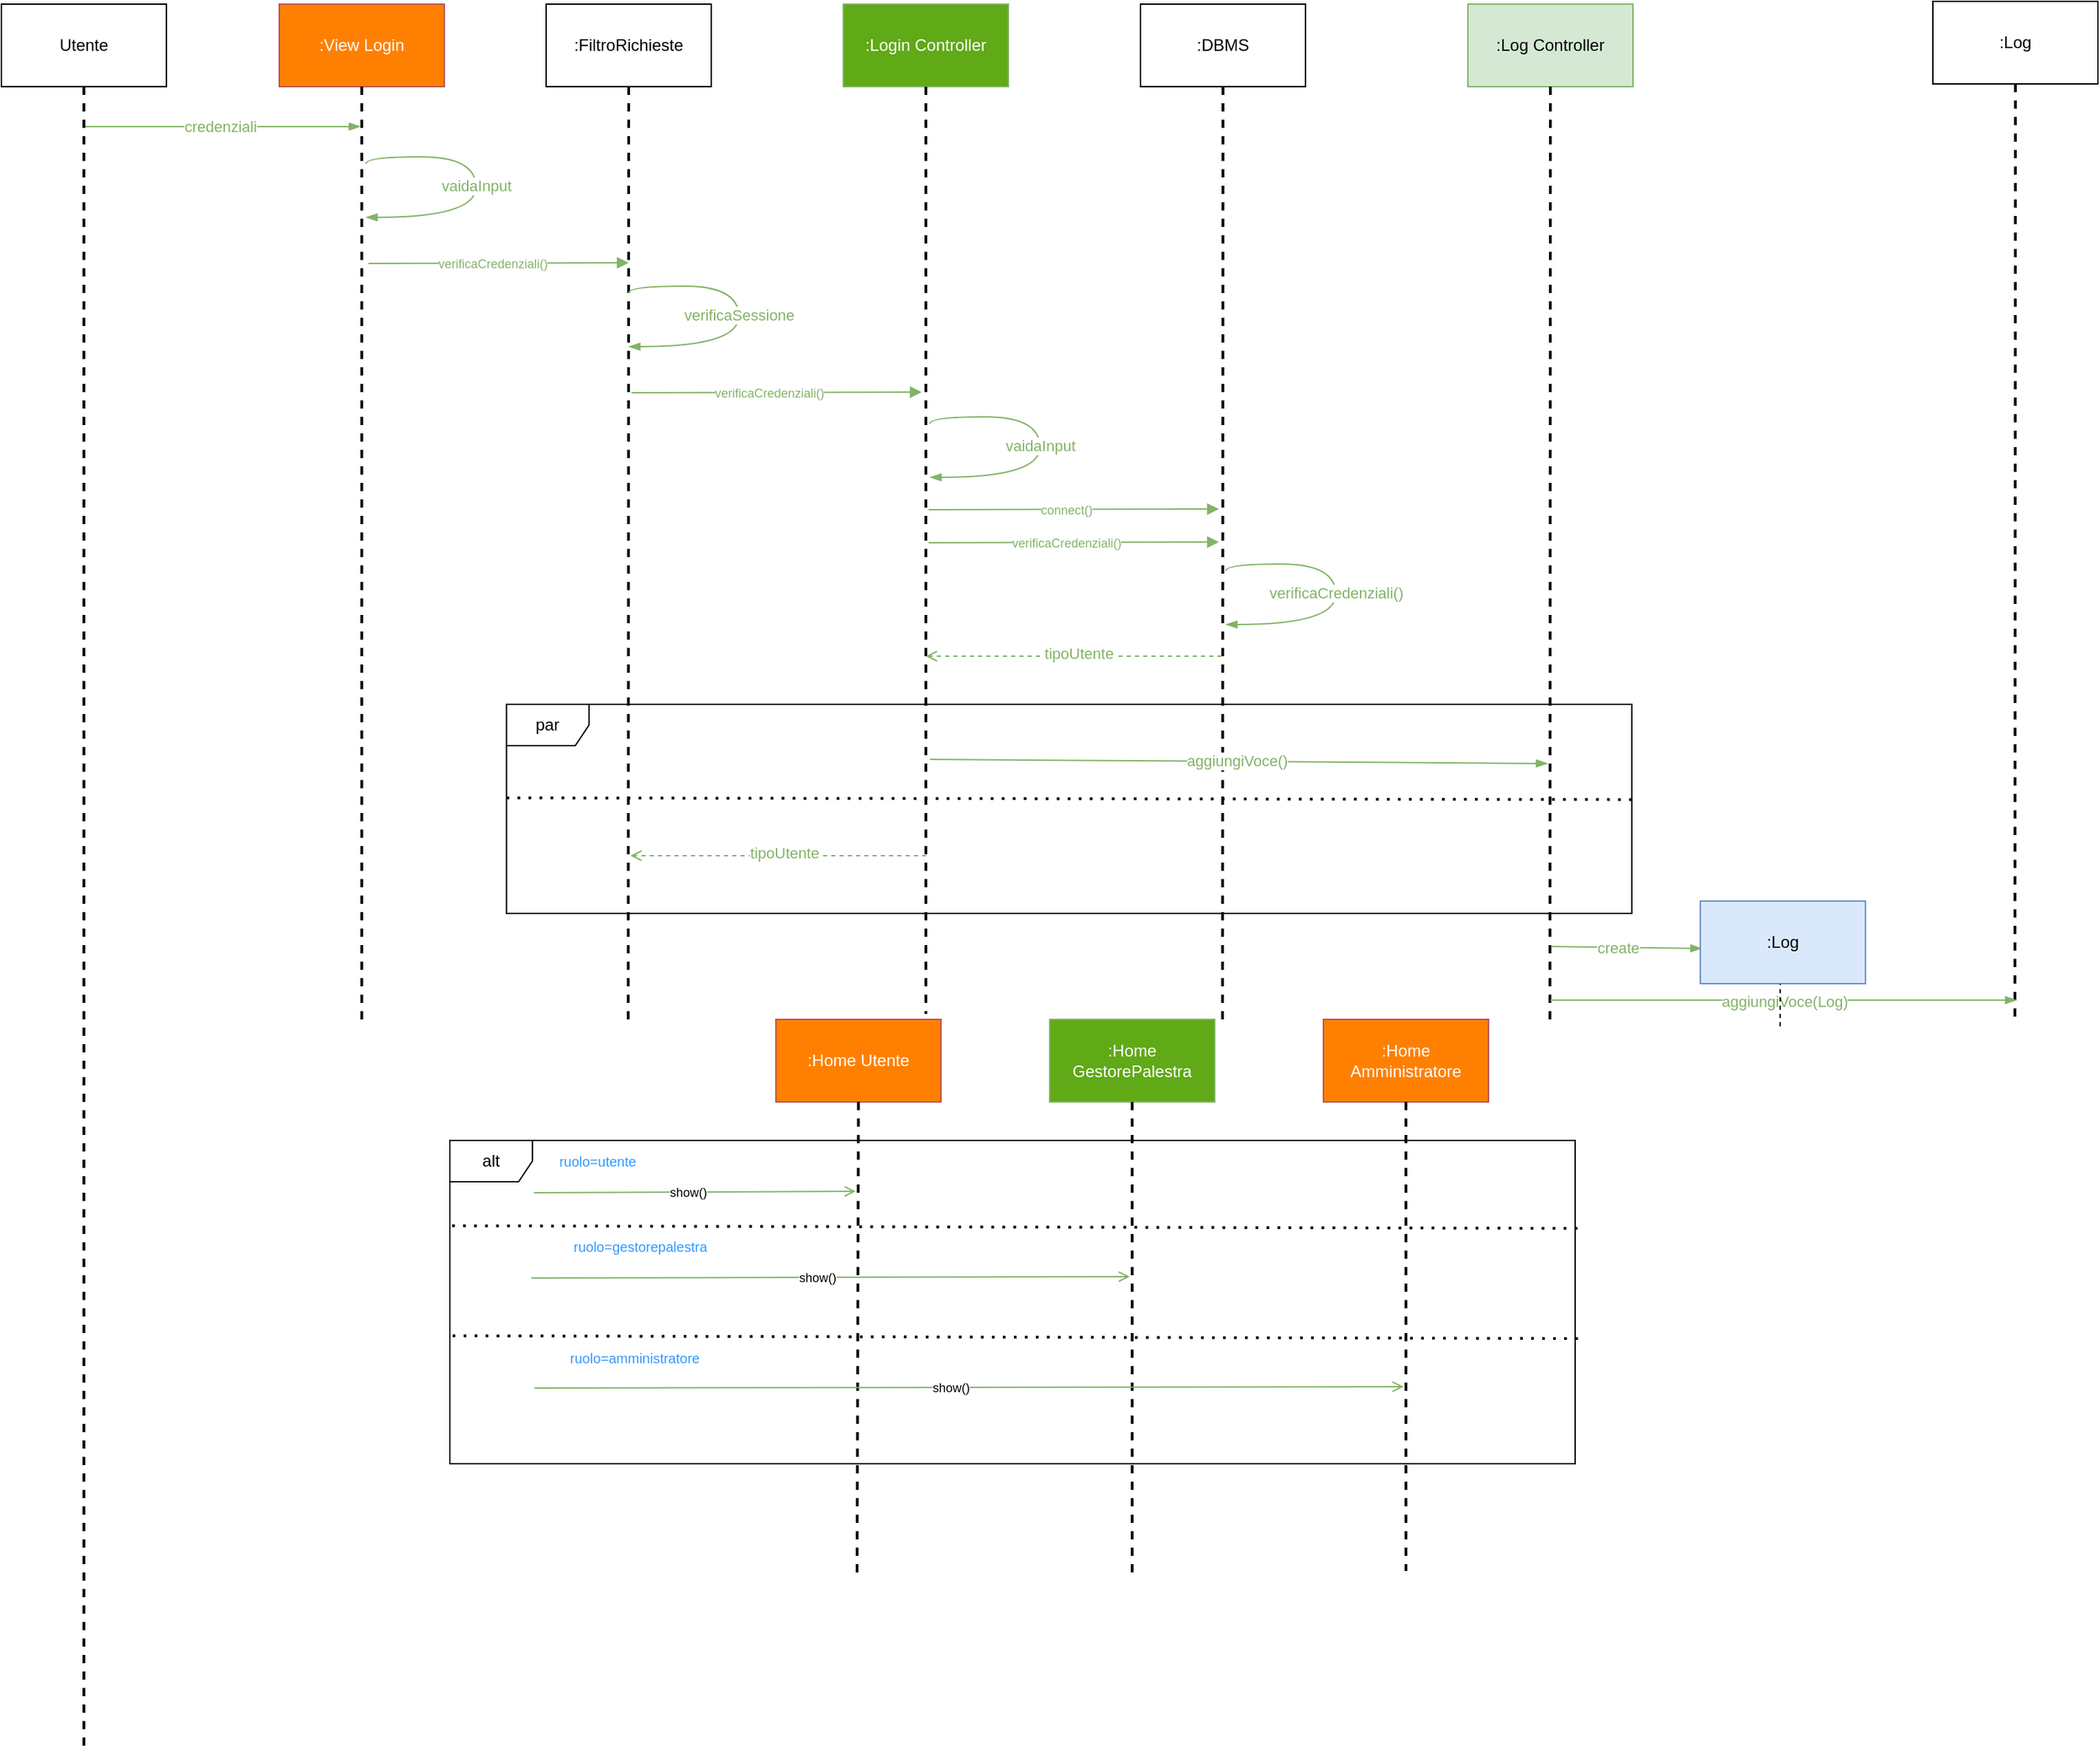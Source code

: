 <mxfile version="24.5.4" type="github">
  <diagram name="Page-1" id="EPxynx0UfB42RSRP4SbU">
    <mxGraphModel dx="2085" dy="981" grid="0" gridSize="10" guides="1" tooltips="1" connect="1" arrows="1" fold="1" page="0" pageScale="1" pageWidth="850" pageHeight="1100" math="0" shadow="0">
      <root>
        <mxCell id="0" />
        <mxCell id="1" parent="0" />
        <mxCell id="0pTQHXL1jcQkz84mhPLr-1" value="&lt;font color=&quot;#ffffff&quot;&gt;:View Login&lt;/font&gt;" style="rounded=0;whiteSpace=wrap;html=1;fillColor=#FF8000;strokeColor=#b85450;" parent="1" vertex="1">
          <mxGeometry x="40" y="40" width="120" height="60" as="geometry" />
        </mxCell>
        <mxCell id="0pTQHXL1jcQkz84mhPLr-2" value="&lt;font color=&quot;#ffffff&quot;&gt;:Login Controller&lt;/font&gt;" style="rounded=0;whiteSpace=wrap;html=1;fillColor=#60A917;strokeColor=#82b366;" parent="1" vertex="1">
          <mxGeometry x="450" y="40" width="120" height="60" as="geometry" />
        </mxCell>
        <mxCell id="0pTQHXL1jcQkz84mhPLr-3" value="" style="endArrow=none;dashed=1;html=1;strokeWidth=2;rounded=0;exitX=0.5;exitY=1;exitDx=0;exitDy=0;" parent="1" source="0pTQHXL1jcQkz84mhPLr-1" edge="1">
          <mxGeometry width="50" height="50" relative="1" as="geometry">
            <mxPoint x="92" y="148" as="sourcePoint" />
            <mxPoint x="100" y="779" as="targetPoint" />
          </mxGeometry>
        </mxCell>
        <mxCell id="0pTQHXL1jcQkz84mhPLr-4" value="" style="endArrow=none;dashed=1;html=1;strokeWidth=2;rounded=0;" parent="1" source="0pTQHXL1jcQkz84mhPLr-2" edge="1">
          <mxGeometry width="50" height="50" relative="1" as="geometry">
            <mxPoint x="509.5" y="104" as="sourcePoint" />
            <mxPoint x="510" y="774" as="targetPoint" />
          </mxGeometry>
        </mxCell>
        <mxCell id="0pTQHXL1jcQkz84mhPLr-7" value="" style="endArrow=block;html=1;rounded=0;fillColor=#d5e8d4;strokeColor=#82b366;endFill=1;exitX=0.126;exitY=0.067;exitDx=0;exitDy=0;exitPerimeter=0;" parent="1" edge="1">
          <mxGeometry width="50" height="50" relative="1" as="geometry">
            <mxPoint x="104.763" y="228.476" as="sourcePoint" />
            <mxPoint x="294" y="228" as="targetPoint" />
          </mxGeometry>
        </mxCell>
        <mxCell id="0pTQHXL1jcQkz84mhPLr-8" value="&lt;font color=&quot;#82b366&quot; style=&quot;font-size: 9px;&quot;&gt;verificaCredenziali()&lt;/font&gt;" style="edgeLabel;html=1;align=center;verticalAlign=middle;resizable=0;points=[];" parent="0pTQHXL1jcQkz84mhPLr-7" vertex="1" connectable="0">
          <mxGeometry x="-0.094" y="1" relative="1" as="geometry">
            <mxPoint x="4" as="offset" />
          </mxGeometry>
        </mxCell>
        <mxCell id="0pTQHXL1jcQkz84mhPLr-13" value="&lt;font color=&quot;#ffffff&quot;&gt;:Home Utente&lt;/font&gt;" style="rounded=0;whiteSpace=wrap;html=1;fillColor=#FF8000;strokeColor=#b85450;" parent="1" vertex="1">
          <mxGeometry x="401" y="778" width="120" height="60" as="geometry" />
        </mxCell>
        <mxCell id="0pTQHXL1jcQkz84mhPLr-14" value="&lt;div&gt;&lt;font color=&quot;#ffffff&quot;&gt;:Home&lt;/font&gt;&lt;/div&gt;&lt;div&gt;&lt;font color=&quot;#ffffff&quot;&gt;GestorePalestra&lt;br&gt;&lt;/font&gt;&lt;/div&gt;" style="rounded=0;whiteSpace=wrap;html=1;fillColor=#60A917;strokeColor=#82b366;" parent="1" vertex="1">
          <mxGeometry x="600" y="778" width="120" height="60" as="geometry" />
        </mxCell>
        <mxCell id="0pTQHXL1jcQkz84mhPLr-15" value="" style="endArrow=none;dashed=1;html=1;strokeWidth=2;rounded=0;exitX=0.5;exitY=1;exitDx=0;exitDy=0;" parent="1" source="0pTQHXL1jcQkz84mhPLr-13" edge="1">
          <mxGeometry width="50" height="50" relative="1" as="geometry">
            <mxPoint x="453" y="886" as="sourcePoint" />
            <mxPoint x="460" y="1182" as="targetPoint" />
          </mxGeometry>
        </mxCell>
        <mxCell id="0pTQHXL1jcQkz84mhPLr-16" value="" style="endArrow=none;dashed=1;html=1;strokeWidth=2;rounded=0;exitX=0.5;exitY=1;exitDx=0;exitDy=0;" parent="1" source="0pTQHXL1jcQkz84mhPLr-14" edge="1">
          <mxGeometry width="50" height="50" relative="1" as="geometry">
            <mxPoint x="660.5" y="843" as="sourcePoint" />
            <mxPoint x="660" y="1181" as="targetPoint" />
          </mxGeometry>
        </mxCell>
        <mxCell id="0pTQHXL1jcQkz84mhPLr-17" value="&lt;font color=&quot;#ffffff&quot;&gt;:Home Amministratore&lt;/font&gt;" style="rounded=0;whiteSpace=wrap;html=1;fillColor=#FF8000;strokeColor=#b85450;" parent="1" vertex="1">
          <mxGeometry x="799" y="778" width="120" height="60" as="geometry" />
        </mxCell>
        <mxCell id="0pTQHXL1jcQkz84mhPLr-18" value="" style="endArrow=none;dashed=1;html=1;strokeWidth=2;rounded=0;exitX=0.5;exitY=1;exitDx=0;exitDy=0;" parent="1" source="0pTQHXL1jcQkz84mhPLr-17" edge="1">
          <mxGeometry width="50" height="50" relative="1" as="geometry">
            <mxPoint x="851" y="886" as="sourcePoint" />
            <mxPoint x="859" y="1179" as="targetPoint" />
          </mxGeometry>
        </mxCell>
        <mxCell id="0pTQHXL1jcQkz84mhPLr-19" value="alt" style="shape=umlFrame;whiteSpace=wrap;html=1;pointerEvents=0;" parent="1" vertex="1">
          <mxGeometry x="164" y="866" width="818" height="235" as="geometry" />
        </mxCell>
        <mxCell id="0pTQHXL1jcQkz84mhPLr-20" value="" style="endArrow=open;startArrow=none;html=1;rounded=0;startFill=0;endFill=0;fillColor=#d5e8d4;strokeColor=#82b366;" parent="1" edge="1">
          <mxGeometry width="50" height="50" relative="1" as="geometry">
            <mxPoint x="225" y="904" as="sourcePoint" />
            <mxPoint x="459" y="903" as="targetPoint" />
          </mxGeometry>
        </mxCell>
        <mxCell id="0pTQHXL1jcQkz84mhPLr-21" value="&lt;font style=&quot;font-size: 9px;&quot;&gt;show()&lt;/font&gt;" style="edgeLabel;html=1;align=center;verticalAlign=middle;resizable=0;points=[];" parent="0pTQHXL1jcQkz84mhPLr-20" vertex="1" connectable="0">
          <mxGeometry x="-0.043" y="1" relative="1" as="geometry">
            <mxPoint as="offset" />
          </mxGeometry>
        </mxCell>
        <mxCell id="0pTQHXL1jcQkz84mhPLr-22" value="" style="endArrow=none;dashed=1;html=1;dashPattern=1 3;strokeWidth=2;rounded=0;exitX=0.002;exitY=0.264;exitDx=0;exitDy=0;exitPerimeter=0;entryX=1.003;entryY=0.272;entryDx=0;entryDy=0;entryPerimeter=0;" parent="1" source="0pTQHXL1jcQkz84mhPLr-19" target="0pTQHXL1jcQkz84mhPLr-19" edge="1">
          <mxGeometry width="50" height="50" relative="1" as="geometry">
            <mxPoint x="531" y="1021" as="sourcePoint" />
            <mxPoint x="581" y="971" as="targetPoint" />
          </mxGeometry>
        </mxCell>
        <mxCell id="0pTQHXL1jcQkz84mhPLr-23" value="&lt;font color=&quot;#3399ff&quot; style=&quot;font-size: 10px;&quot;&gt;ruolo=utente&lt;/font&gt;" style="text;html=1;align=center;verticalAlign=middle;resizable=0;points=[];autosize=1;strokeColor=none;fillColor=none;" parent="1" vertex="1">
          <mxGeometry x="223.25" y="866" width="96" height="29" as="geometry" />
        </mxCell>
        <mxCell id="0pTQHXL1jcQkz84mhPLr-24" value="" style="endArrow=none;dashed=1;html=1;dashPattern=1 3;strokeWidth=2;rounded=0;exitX=0.002;exitY=0.264;exitDx=0;exitDy=0;exitPerimeter=0;entryX=1.003;entryY=0.272;entryDx=0;entryDy=0;entryPerimeter=0;" parent="1" edge="1">
          <mxGeometry width="50" height="50" relative="1" as="geometry">
            <mxPoint x="166" y="1008" as="sourcePoint" />
            <mxPoint x="984" y="1010" as="targetPoint" />
          </mxGeometry>
        </mxCell>
        <mxCell id="0pTQHXL1jcQkz84mhPLr-25" value="" style="endArrow=open;startArrow=none;html=1;rounded=0;startFill=0;endFill=0;fillColor=#d5e8d4;strokeColor=#82b366;" parent="1" edge="1">
          <mxGeometry width="50" height="50" relative="1" as="geometry">
            <mxPoint x="223.25" y="966" as="sourcePoint" />
            <mxPoint x="658.25" y="965" as="targetPoint" />
          </mxGeometry>
        </mxCell>
        <mxCell id="0pTQHXL1jcQkz84mhPLr-26" value="&lt;font style=&quot;font-size: 9px;&quot;&gt;show()&lt;/font&gt;" style="edgeLabel;html=1;align=center;verticalAlign=middle;resizable=0;points=[];" parent="0pTQHXL1jcQkz84mhPLr-25" vertex="1" connectable="0">
          <mxGeometry x="-0.043" y="1" relative="1" as="geometry">
            <mxPoint as="offset" />
          </mxGeometry>
        </mxCell>
        <mxCell id="0pTQHXL1jcQkz84mhPLr-27" value="&lt;font color=&quot;#3399ff&quot; style=&quot;font-size: 10px;&quot;&gt;ruolo=gestorepalestra&lt;br&gt;&lt;/font&gt;" style="text;html=1;align=center;verticalAlign=middle;resizable=0;points=[];autosize=1;strokeColor=none;fillColor=none;" parent="1" vertex="1">
          <mxGeometry x="225.5" y="928" width="153" height="29" as="geometry" />
        </mxCell>
        <mxCell id="0pTQHXL1jcQkz84mhPLr-28" value="" style="endArrow=open;startArrow=none;html=1;rounded=0;startFill=0;endFill=0;fillColor=#d5e8d4;strokeColor=#82b366;" parent="1" edge="1">
          <mxGeometry width="50" height="50" relative="1" as="geometry">
            <mxPoint x="225.5" y="1046" as="sourcePoint" />
            <mxPoint x="857.25" y="1045" as="targetPoint" />
          </mxGeometry>
        </mxCell>
        <mxCell id="0pTQHXL1jcQkz84mhPLr-29" value="&lt;font style=&quot;font-size: 9px;&quot;&gt;show()&lt;/font&gt;" style="edgeLabel;html=1;align=center;verticalAlign=middle;resizable=0;points=[];" parent="0pTQHXL1jcQkz84mhPLr-28" vertex="1" connectable="0">
          <mxGeometry x="-0.043" y="1" relative="1" as="geometry">
            <mxPoint as="offset" />
          </mxGeometry>
        </mxCell>
        <mxCell id="0pTQHXL1jcQkz84mhPLr-30" value="&lt;font color=&quot;#3399ff&quot; style=&quot;font-size: 10px;&quot;&gt;ruolo=amministratore&lt;/font&gt;" style="text;html=1;align=center;verticalAlign=middle;resizable=0;points=[];autosize=1;strokeColor=none;fillColor=none;" parent="1" vertex="1">
          <mxGeometry x="242.25" y="1011" width="112" height="26" as="geometry" />
        </mxCell>
        <mxCell id="0pTQHXL1jcQkz84mhPLr-32" value="&lt;div&gt;Utente&lt;/div&gt;" style="rounded=0;whiteSpace=wrap;html=1;" parent="1" vertex="1">
          <mxGeometry x="-162" y="40" width="120" height="60" as="geometry" />
        </mxCell>
        <mxCell id="0pTQHXL1jcQkz84mhPLr-34" value="" style="endArrow=blockThin;html=1;rounded=0;endFill=1;fillColor=#d5e8d4;strokeColor=#82b366;" parent="1" edge="1">
          <mxGeometry width="50" height="50" relative="1" as="geometry">
            <mxPoint x="-102" y="129" as="sourcePoint" />
            <mxPoint x="99" y="129" as="targetPoint" />
          </mxGeometry>
        </mxCell>
        <mxCell id="0pTQHXL1jcQkz84mhPLr-35" value="&lt;font color=&quot;#82b366&quot;&gt;credenziali&lt;/font&gt;" style="edgeLabel;html=1;align=center;verticalAlign=middle;resizable=0;points=[];" parent="0pTQHXL1jcQkz84mhPLr-34" vertex="1" connectable="0">
          <mxGeometry x="-0.015" relative="1" as="geometry">
            <mxPoint as="offset" />
          </mxGeometry>
        </mxCell>
        <mxCell id="0pTQHXL1jcQkz84mhPLr-37" value="&lt;div&gt;:FiltroRichieste&lt;/div&gt;" style="rounded=0;whiteSpace=wrap;html=1;" parent="1" vertex="1">
          <mxGeometry x="234" y="40" width="120" height="60" as="geometry" />
        </mxCell>
        <mxCell id="0pTQHXL1jcQkz84mhPLr-40" value="" style="endArrow=none;dashed=1;html=1;strokeWidth=2;rounded=0;exitX=0.5;exitY=1;exitDx=0;exitDy=0;" parent="1" source="0pTQHXL1jcQkz84mhPLr-32" edge="1">
          <mxGeometry width="50" height="50" relative="1" as="geometry">
            <mxPoint x="-102.34" y="100" as="sourcePoint" />
            <mxPoint x="-102" y="1309" as="targetPoint" />
          </mxGeometry>
        </mxCell>
        <mxCell id="0pTQHXL1jcQkz84mhPLr-41" value="" style="endArrow=none;dashed=1;html=1;strokeWidth=2;rounded=0;exitX=0.5;exitY=1;exitDx=0;exitDy=0;" parent="1" source="0pTQHXL1jcQkz84mhPLr-37" edge="1">
          <mxGeometry width="50" height="50" relative="1" as="geometry">
            <mxPoint x="293.66" y="105" as="sourcePoint" />
            <mxPoint x="293.66" y="784" as="targetPoint" />
          </mxGeometry>
        </mxCell>
        <mxCell id="0pTQHXL1jcQkz84mhPLr-47" value="" style="endArrow=blockThin;html=1;rounded=0;edgeStyle=orthogonalEdgeStyle;curved=1;endFill=1;strokeColor=#82B366;" parent="1" edge="1">
          <mxGeometry width="50" height="50" relative="1" as="geometry">
            <mxPoint x="103" y="156" as="sourcePoint" />
            <mxPoint x="103" y="195" as="targetPoint" />
            <Array as="points">
              <mxPoint x="103" y="151" />
              <mxPoint x="183" y="151" />
              <mxPoint x="183" y="195" />
            </Array>
          </mxGeometry>
        </mxCell>
        <mxCell id="0pTQHXL1jcQkz84mhPLr-48" value="&lt;font color=&quot;#82b366&quot;&gt;vaidaInput&lt;/font&gt;" style="edgeLabel;html=1;align=center;verticalAlign=middle;resizable=0;points=[];" parent="0pTQHXL1jcQkz84mhPLr-47" vertex="1" connectable="0">
          <mxGeometry x="0.009" relative="1" as="geometry">
            <mxPoint as="offset" />
          </mxGeometry>
        </mxCell>
        <mxCell id="0pTQHXL1jcQkz84mhPLr-49" value="" style="endArrow=blockThin;html=1;rounded=0;edgeStyle=orthogonalEdgeStyle;curved=1;endFill=1;strokeColor=#82B366;" parent="1" edge="1">
          <mxGeometry width="50" height="50" relative="1" as="geometry">
            <mxPoint x="294" y="249.97" as="sourcePoint" />
            <mxPoint x="294" y="288.97" as="targetPoint" />
            <Array as="points">
              <mxPoint x="294" y="244.97" />
              <mxPoint x="374" y="244.97" />
              <mxPoint x="374" y="288.97" />
            </Array>
          </mxGeometry>
        </mxCell>
        <mxCell id="0pTQHXL1jcQkz84mhPLr-50" value="&lt;font color=&quot;#82b366&quot;&gt;verificaSessione&lt;/font&gt;" style="edgeLabel;html=1;align=center;verticalAlign=middle;resizable=0;points=[];" parent="0pTQHXL1jcQkz84mhPLr-49" vertex="1" connectable="0">
          <mxGeometry x="0.009" relative="1" as="geometry">
            <mxPoint as="offset" />
          </mxGeometry>
        </mxCell>
        <mxCell id="0pTQHXL1jcQkz84mhPLr-51" value="" style="endArrow=block;html=1;rounded=0;fillColor=#d5e8d4;strokeColor=#82b366;endFill=1;exitX=0.126;exitY=0.067;exitDx=0;exitDy=0;exitPerimeter=0;" parent="1" edge="1">
          <mxGeometry width="50" height="50" relative="1" as="geometry">
            <mxPoint x="296" y="322.48" as="sourcePoint" />
            <mxPoint x="507" y="322" as="targetPoint" />
          </mxGeometry>
        </mxCell>
        <mxCell id="0pTQHXL1jcQkz84mhPLr-52" value="&lt;font color=&quot;#82b366&quot; style=&quot;font-size: 9px;&quot;&gt;verificaCredenziali()&lt;/font&gt;" style="edgeLabel;html=1;align=center;verticalAlign=middle;resizable=0;points=[];" parent="0pTQHXL1jcQkz84mhPLr-51" vertex="1" connectable="0">
          <mxGeometry x="-0.094" y="1" relative="1" as="geometry">
            <mxPoint x="4" as="offset" />
          </mxGeometry>
        </mxCell>
        <mxCell id="0pTQHXL1jcQkz84mhPLr-53" value="&lt;div&gt;:DBMS&lt;/div&gt;" style="rounded=0;whiteSpace=wrap;html=1;" parent="1" vertex="1">
          <mxGeometry x="666" y="40" width="120" height="60" as="geometry" />
        </mxCell>
        <mxCell id="0pTQHXL1jcQkz84mhPLr-54" value="" style="endArrow=none;dashed=1;html=1;strokeWidth=2;rounded=0;exitX=0.5;exitY=1;exitDx=0;exitDy=0;" parent="1" source="0pTQHXL1jcQkz84mhPLr-53" edge="1">
          <mxGeometry width="50" height="50" relative="1" as="geometry">
            <mxPoint x="725.66" y="105" as="sourcePoint" />
            <mxPoint x="725.66" y="784" as="targetPoint" />
          </mxGeometry>
        </mxCell>
        <mxCell id="0pTQHXL1jcQkz84mhPLr-55" value="" style="endArrow=blockThin;html=1;rounded=0;edgeStyle=orthogonalEdgeStyle;curved=1;endFill=1;strokeColor=#82B366;" parent="1" edge="1">
          <mxGeometry width="50" height="50" relative="1" as="geometry">
            <mxPoint x="728" y="452" as="sourcePoint" />
            <mxPoint x="728" y="491" as="targetPoint" />
            <Array as="points">
              <mxPoint x="728" y="447" />
              <mxPoint x="808" y="447" />
              <mxPoint x="808" y="491" />
            </Array>
          </mxGeometry>
        </mxCell>
        <mxCell id="0pTQHXL1jcQkz84mhPLr-56" value="&lt;font color=&quot;#82b366&quot;&gt;verificaCredenziali()&lt;/font&gt;" style="edgeLabel;html=1;align=center;verticalAlign=middle;resizable=0;points=[];" parent="0pTQHXL1jcQkz84mhPLr-55" vertex="1" connectable="0">
          <mxGeometry x="0.009" relative="1" as="geometry">
            <mxPoint as="offset" />
          </mxGeometry>
        </mxCell>
        <mxCell id="0pTQHXL1jcQkz84mhPLr-58" value="" style="endArrow=blockThin;html=1;rounded=0;edgeStyle=orthogonalEdgeStyle;curved=1;endFill=1;strokeColor=#82B366;" parent="1" edge="1">
          <mxGeometry width="50" height="50" relative="1" as="geometry">
            <mxPoint x="512.97" y="344.97" as="sourcePoint" />
            <mxPoint x="512.97" y="383.97" as="targetPoint" />
            <Array as="points">
              <mxPoint x="512.97" y="339.97" />
              <mxPoint x="592.97" y="339.97" />
              <mxPoint x="592.97" y="383.97" />
            </Array>
          </mxGeometry>
        </mxCell>
        <mxCell id="0pTQHXL1jcQkz84mhPLr-59" value="&lt;font color=&quot;#82b366&quot;&gt;vaidaInput&lt;/font&gt;" style="edgeLabel;html=1;align=center;verticalAlign=middle;resizable=0;points=[];" parent="0pTQHXL1jcQkz84mhPLr-58" vertex="1" connectable="0">
          <mxGeometry x="0.009" relative="1" as="geometry">
            <mxPoint as="offset" />
          </mxGeometry>
        </mxCell>
        <mxCell id="wcxyHPJkFOmuOUd7m39J-1" value="" style="endArrow=block;html=1;rounded=0;fillColor=#d5e8d4;strokeColor=#82b366;endFill=1;exitX=0.126;exitY=0.067;exitDx=0;exitDy=0;exitPerimeter=0;" edge="1" parent="1">
          <mxGeometry width="50" height="50" relative="1" as="geometry">
            <mxPoint x="512" y="431.48" as="sourcePoint" />
            <mxPoint x="723" y="431" as="targetPoint" />
          </mxGeometry>
        </mxCell>
        <mxCell id="wcxyHPJkFOmuOUd7m39J-2" value="&lt;font color=&quot;#82b366&quot; style=&quot;font-size: 9px;&quot;&gt;verificaCredenziali()&lt;/font&gt;" style="edgeLabel;html=1;align=center;verticalAlign=middle;resizable=0;points=[];" vertex="1" connectable="0" parent="wcxyHPJkFOmuOUd7m39J-1">
          <mxGeometry x="-0.094" y="1" relative="1" as="geometry">
            <mxPoint x="4" as="offset" />
          </mxGeometry>
        </mxCell>
        <mxCell id="wcxyHPJkFOmuOUd7m39J-3" value="" style="endArrow=block;html=1;rounded=0;fillColor=#d5e8d4;strokeColor=#82b366;endFill=1;exitX=0.126;exitY=0.067;exitDx=0;exitDy=0;exitPerimeter=0;" edge="1" parent="1">
          <mxGeometry width="50" height="50" relative="1" as="geometry">
            <mxPoint x="512" y="407.48" as="sourcePoint" />
            <mxPoint x="723" y="407" as="targetPoint" />
          </mxGeometry>
        </mxCell>
        <mxCell id="wcxyHPJkFOmuOUd7m39J-4" value="&lt;font color=&quot;#82b366&quot; style=&quot;font-size: 9px;&quot;&gt;connect()&lt;/font&gt;" style="edgeLabel;html=1;align=center;verticalAlign=middle;resizable=0;points=[];" vertex="1" connectable="0" parent="wcxyHPJkFOmuOUd7m39J-3">
          <mxGeometry x="-0.094" y="1" relative="1" as="geometry">
            <mxPoint x="4" as="offset" />
          </mxGeometry>
        </mxCell>
        <mxCell id="wcxyHPJkFOmuOUd7m39J-5" value="" style="endArrow=open;dashed=1;html=1;rounded=0;endFill=0;fillColor=#d5e8d4;strokeColor=#82b366;" edge="1" parent="1">
          <mxGeometry width="50" height="50" relative="1" as="geometry">
            <mxPoint x="725" y="514" as="sourcePoint" />
            <mxPoint x="510" y="514" as="targetPoint" />
          </mxGeometry>
        </mxCell>
        <mxCell id="wcxyHPJkFOmuOUd7m39J-6" value="&lt;font color=&quot;#82b366&quot;&gt;tipoUtente&lt;/font&gt;" style="edgeLabel;html=1;align=center;verticalAlign=middle;resizable=0;points=[];" vertex="1" connectable="0" parent="wcxyHPJkFOmuOUd7m39J-5">
          <mxGeometry x="-0.033" y="-2" relative="1" as="geometry">
            <mxPoint as="offset" />
          </mxGeometry>
        </mxCell>
        <mxCell id="wcxyHPJkFOmuOUd7m39J-8" value="par" style="shape=umlFrame;whiteSpace=wrap;html=1;pointerEvents=0;" vertex="1" parent="1">
          <mxGeometry x="205.19" y="549" width="818" height="152" as="geometry" />
        </mxCell>
        <mxCell id="wcxyHPJkFOmuOUd7m39J-11" value="" style="endArrow=none;dashed=1;html=1;dashPattern=1 3;strokeWidth=2;rounded=0;exitX=0.002;exitY=0.264;exitDx=0;exitDy=0;exitPerimeter=0;entryX=1.003;entryY=0.272;entryDx=0;entryDy=0;entryPerimeter=0;" edge="1" parent="1">
          <mxGeometry width="50" height="50" relative="1" as="geometry">
            <mxPoint x="205.186" y="616.998" as="sourcePoint" />
            <mxPoint x="1024.004" y="618.214" as="targetPoint" />
          </mxGeometry>
        </mxCell>
        <mxCell id="wcxyHPJkFOmuOUd7m39J-20" value="&lt;div&gt;:Log&lt;/div&gt;" style="rounded=0;whiteSpace=wrap;html=1;" vertex="1" parent="1">
          <mxGeometry x="1242" y="38" width="120" height="60" as="geometry" />
        </mxCell>
        <mxCell id="wcxyHPJkFOmuOUd7m39J-21" value="" style="endArrow=none;dashed=1;html=1;strokeWidth=2;rounded=0;exitX=0.5;exitY=1;exitDx=0;exitDy=0;" edge="1" source="wcxyHPJkFOmuOUd7m39J-20" parent="1">
          <mxGeometry width="50" height="50" relative="1" as="geometry">
            <mxPoint x="1301.66" y="103" as="sourcePoint" />
            <mxPoint x="1301.66" y="782" as="targetPoint" />
          </mxGeometry>
        </mxCell>
        <mxCell id="wcxyHPJkFOmuOUd7m39J-24" value="&lt;div&gt;:Log Controller&lt;br&gt;&lt;/div&gt;" style="rounded=0;whiteSpace=wrap;html=1;fillColor=#d5e8d4;strokeColor=#82b366;" vertex="1" parent="1">
          <mxGeometry x="904" y="40" width="120" height="60" as="geometry" />
        </mxCell>
        <mxCell id="wcxyHPJkFOmuOUd7m39J-25" value="" style="endArrow=none;dashed=1;html=1;strokeWidth=2;rounded=0;exitX=0.5;exitY=1;exitDx=0;exitDy=0;" edge="1" source="wcxyHPJkFOmuOUd7m39J-24" parent="1">
          <mxGeometry width="50" height="50" relative="1" as="geometry">
            <mxPoint x="963.66" y="105" as="sourcePoint" />
            <mxPoint x="963.66" y="784" as="targetPoint" />
          </mxGeometry>
        </mxCell>
        <mxCell id="wcxyHPJkFOmuOUd7m39J-26" value="" style="endArrow=blockThin;html=1;rounded=0;endFill=1;fillColor=#d5e8d4;strokeColor=#82b366;" edge="1" parent="1">
          <mxGeometry width="50" height="50" relative="1" as="geometry">
            <mxPoint x="513" y="589" as="sourcePoint" />
            <mxPoint x="962" y="592" as="targetPoint" />
          </mxGeometry>
        </mxCell>
        <mxCell id="wcxyHPJkFOmuOUd7m39J-27" value="&lt;font color=&quot;#82b366&quot;&gt;aggiungiVoce()&lt;/font&gt;" style="edgeLabel;html=1;align=center;verticalAlign=middle;resizable=0;points=[];" vertex="1" connectable="0" parent="wcxyHPJkFOmuOUd7m39J-26">
          <mxGeometry x="-0.007" y="1" relative="1" as="geometry">
            <mxPoint as="offset" />
          </mxGeometry>
        </mxCell>
        <mxCell id="wcxyHPJkFOmuOUd7m39J-28" value="" style="endArrow=open;dashed=1;html=1;rounded=0;endFill=0;fillColor=#d5e8d4;strokeColor=#82b366;" edge="1" parent="1">
          <mxGeometry width="50" height="50" relative="1" as="geometry">
            <mxPoint x="510.25" y="659" as="sourcePoint" />
            <mxPoint x="295.25" y="659" as="targetPoint" />
          </mxGeometry>
        </mxCell>
        <mxCell id="wcxyHPJkFOmuOUd7m39J-29" value="&lt;font color=&quot;#82b366&quot;&gt;tipoUtente&lt;/font&gt;" style="edgeLabel;html=1;align=center;verticalAlign=middle;resizable=0;points=[];" vertex="1" connectable="0" parent="wcxyHPJkFOmuOUd7m39J-28">
          <mxGeometry x="-0.033" y="-2" relative="1" as="geometry">
            <mxPoint as="offset" />
          </mxGeometry>
        </mxCell>
        <mxCell id="wcxyHPJkFOmuOUd7m39J-30" value="" style="endArrow=blockThin;html=1;rounded=0;fillColor=#d5e8d4;strokeColor=#82b366;endFill=1;entryX=0.01;entryY=0.574;entryDx=0;entryDy=0;entryPerimeter=0;" edge="1" parent="1" target="wcxyHPJkFOmuOUd7m39J-31">
          <mxGeometry width="50" height="50" relative="1" as="geometry">
            <mxPoint x="965" y="725" as="sourcePoint" />
            <mxPoint x="1002" y="725" as="targetPoint" />
          </mxGeometry>
        </mxCell>
        <mxCell id="wcxyHPJkFOmuOUd7m39J-32" value="&lt;font color=&quot;#82b366&quot;&gt;create&lt;/font&gt;" style="edgeLabel;html=1;align=center;verticalAlign=middle;resizable=0;points=[];" vertex="1" connectable="0" parent="wcxyHPJkFOmuOUd7m39J-30">
          <mxGeometry x="-0.118" relative="1" as="geometry">
            <mxPoint as="offset" />
          </mxGeometry>
        </mxCell>
        <mxCell id="wcxyHPJkFOmuOUd7m39J-31" value=":Log" style="rounded=0;whiteSpace=wrap;html=1;fillColor=#dae8fc;strokeColor=#6c8ebf;" vertex="1" parent="1">
          <mxGeometry x="1073" y="692" width="120" height="60" as="geometry" />
        </mxCell>
        <mxCell id="wcxyHPJkFOmuOUd7m39J-33" value="" style="endArrow=blockThin;html=1;rounded=0;fillColor=#d5e8d4;strokeColor=#82b366;endFill=1;" edge="1" parent="1">
          <mxGeometry width="50" height="50" relative="1" as="geometry">
            <mxPoint x="964" y="764" as="sourcePoint" />
            <mxPoint x="1303" y="764" as="targetPoint" />
          </mxGeometry>
        </mxCell>
        <mxCell id="wcxyHPJkFOmuOUd7m39J-34" value="&lt;font color=&quot;#82b366&quot;&gt;aggiungiVoce(Log)&lt;/font&gt;" style="edgeLabel;html=1;align=center;verticalAlign=middle;resizable=0;points=[];" vertex="1" connectable="0" parent="wcxyHPJkFOmuOUd7m39J-33">
          <mxGeometry x="-0.118" relative="1" as="geometry">
            <mxPoint x="20" y="1" as="offset" />
          </mxGeometry>
        </mxCell>
        <mxCell id="wcxyHPJkFOmuOUd7m39J-37" value="" style="endArrow=none;dashed=1;html=1;rounded=0;entryX=0.484;entryY=1.004;entryDx=0;entryDy=0;entryPerimeter=0;" edge="1" parent="1" target="wcxyHPJkFOmuOUd7m39J-31">
          <mxGeometry width="50" height="50" relative="1" as="geometry">
            <mxPoint x="1131" y="783" as="sourcePoint" />
            <mxPoint x="1039" y="777" as="targetPoint" />
          </mxGeometry>
        </mxCell>
      </root>
    </mxGraphModel>
  </diagram>
</mxfile>
